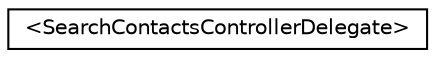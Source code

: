 digraph G
{
  edge [fontname="Helvetica",fontsize="10",labelfontname="Helvetica",labelfontsize="10"];
  node [fontname="Helvetica",fontsize="10",shape=record];
  rankdir="LR";
  Node1 [label="\<SearchContactsControllerDelegate\>",height=0.2,width=0.4,color="black", fillcolor="white", style="filled",URL="$protocol_search_contacts_controller_delegate-p.html"];
}
